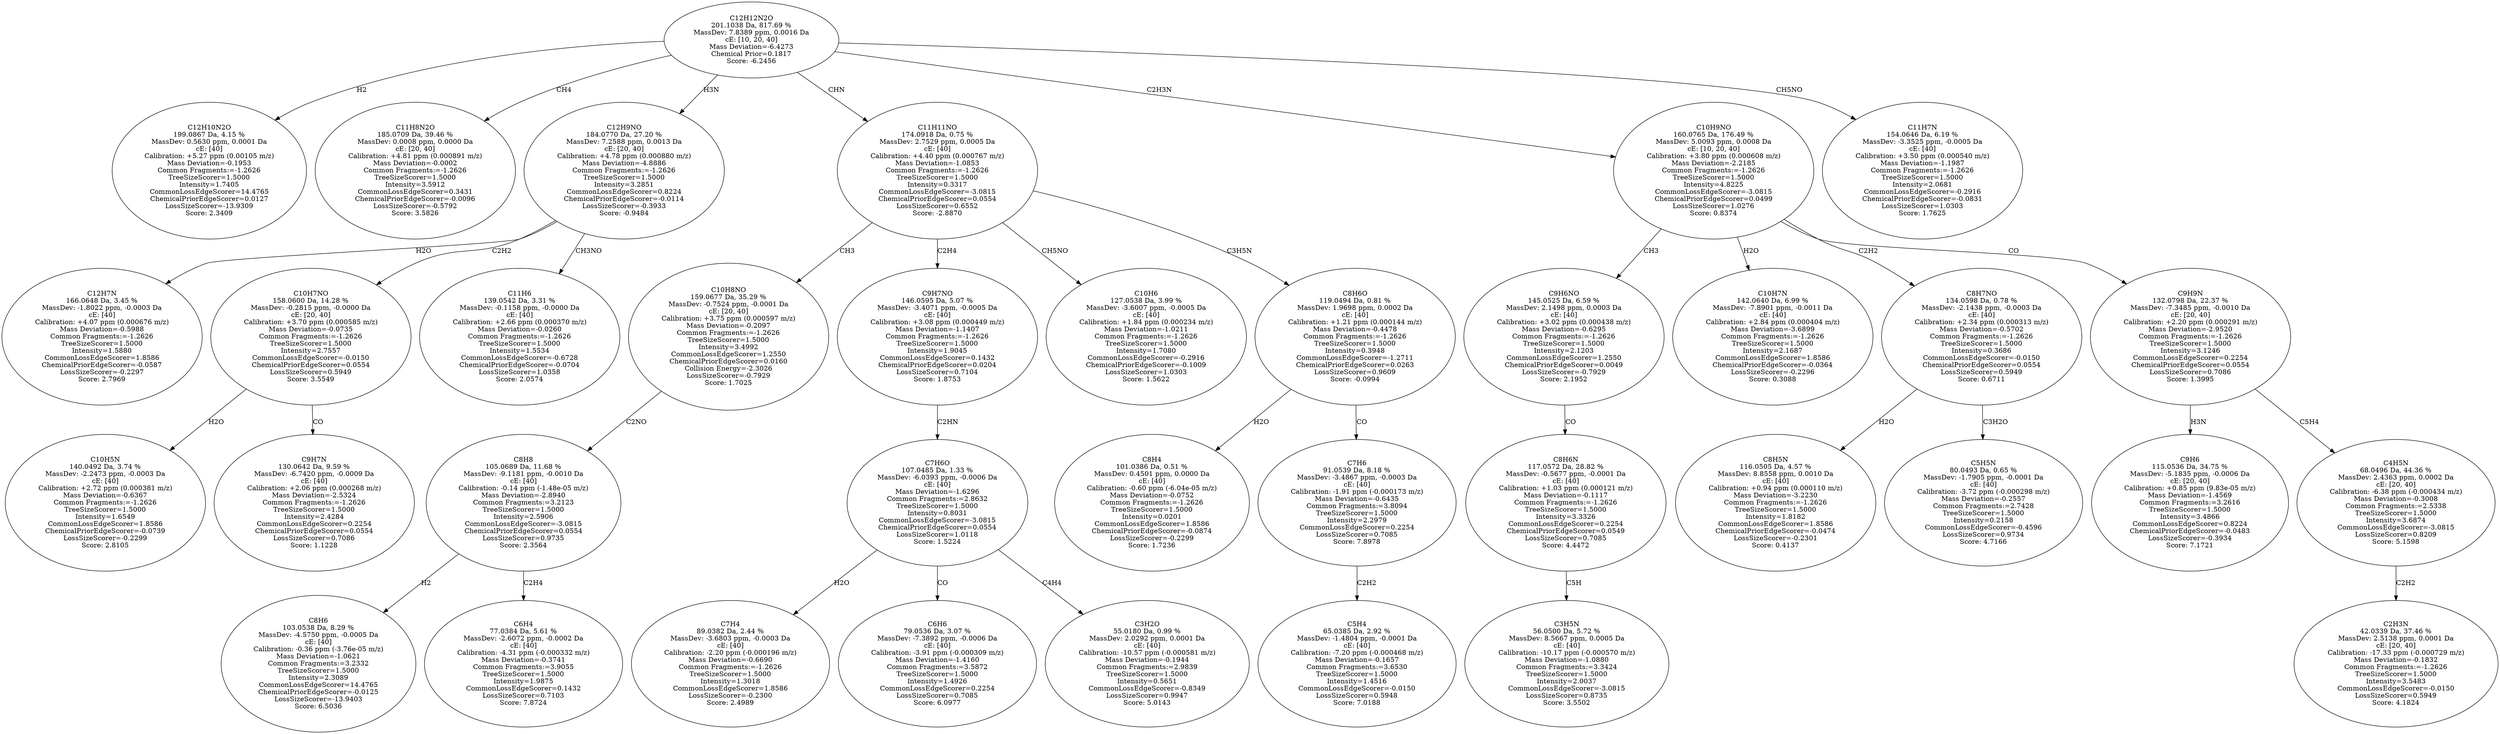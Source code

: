 strict digraph {
v1 [label="C12H10N2O\n199.0867 Da, 4.15 %\nMassDev: 0.5630 ppm, 0.0001 Da\ncE: [40]\nCalibration: +5.27 ppm (0.00105 m/z)\nMass Deviation=-0.1953\nCommon Fragments:=-1.2626\nTreeSizeScorer=1.5000\nIntensity=1.7405\nCommonLossEdgeScorer=14.4765\nChemicalPriorEdgeScorer=0.0127\nLossSizeScorer=-13.9309\nScore: 2.3409"];
v2 [label="C11H8N2O\n185.0709 Da, 39.46 %\nMassDev: 0.0008 ppm, 0.0000 Da\ncE: [20, 40]\nCalibration: +4.81 ppm (0.000891 m/z)\nMass Deviation=-0.0002\nCommon Fragments:=-1.2626\nTreeSizeScorer=1.5000\nIntensity=3.5912\nCommonLossEdgeScorer=0.3431\nChemicalPriorEdgeScorer=-0.0096\nLossSizeScorer=-0.5792\nScore: 3.5826"];
v3 [label="C12H7N\n166.0648 Da, 3.45 %\nMassDev: -1.8022 ppm, -0.0003 Da\ncE: [40]\nCalibration: +4.07 ppm (0.000676 m/z)\nMass Deviation=-0.5988\nCommon Fragments:=-1.2626\nTreeSizeScorer=1.5000\nIntensity=1.5880\nCommonLossEdgeScorer=1.8586\nChemicalPriorEdgeScorer=-0.0587\nLossSizeScorer=-0.2297\nScore: 2.7969"];
v4 [label="C10H5N\n140.0492 Da, 3.74 %\nMassDev: -2.2473 ppm, -0.0003 Da\ncE: [40]\nCalibration: +2.72 ppm (0.000381 m/z)\nMass Deviation=-0.6367\nCommon Fragments:=-1.2626\nTreeSizeScorer=1.5000\nIntensity=1.6549\nCommonLossEdgeScorer=1.8586\nChemicalPriorEdgeScorer=-0.0739\nLossSizeScorer=-0.2299\nScore: 2.8105"];
v5 [label="C9H7N\n130.0642 Da, 9.59 %\nMassDev: -6.7420 ppm, -0.0009 Da\ncE: [40]\nCalibration: +2.06 ppm (0.000268 m/z)\nMass Deviation=-2.5324\nCommon Fragments:=-1.2626\nTreeSizeScorer=1.5000\nIntensity=2.4284\nCommonLossEdgeScorer=0.2254\nChemicalPriorEdgeScorer=0.0554\nLossSizeScorer=0.7086\nScore: 1.1228"];
v6 [label="C10H7NO\n158.0600 Da, 14.28 %\nMassDev: -0.2815 ppm, -0.0000 Da\ncE: [20, 40]\nCalibration: +3.70 ppm (0.000585 m/z)\nMass Deviation=-0.0735\nCommon Fragments:=-1.2626\nTreeSizeScorer=1.5000\nIntensity=2.7557\nCommonLossEdgeScorer=-0.0150\nChemicalPriorEdgeScorer=0.0554\nLossSizeScorer=0.5949\nScore: 3.5549"];
v7 [label="C11H6\n139.0542 Da, 3.31 %\nMassDev: -0.1158 ppm, -0.0000 Da\ncE: [40]\nCalibration: +2.66 ppm (0.000370 m/z)\nMass Deviation=-0.0260\nCommon Fragments:=-1.2626\nTreeSizeScorer=1.5000\nIntensity=1.5534\nCommonLossEdgeScorer=-0.6728\nChemicalPriorEdgeScorer=-0.0704\nLossSizeScorer=1.0358\nScore: 2.0574"];
v8 [label="C12H9NO\n184.0770 Da, 27.20 %\nMassDev: 7.2588 ppm, 0.0013 Da\ncE: [20, 40]\nCalibration: +4.78 ppm (0.000880 m/z)\nMass Deviation=-4.8886\nCommon Fragments:=-1.2626\nTreeSizeScorer=1.5000\nIntensity=3.2851\nCommonLossEdgeScorer=0.8224\nChemicalPriorEdgeScorer=-0.0114\nLossSizeScorer=-0.3933\nScore: -0.9484"];
v9 [label="C8H6\n103.0538 Da, 8.29 %\nMassDev: -4.5750 ppm, -0.0005 Da\ncE: [40]\nCalibration: -0.36 ppm (-3.76e-05 m/z)\nMass Deviation=-1.0621\nCommon Fragments:=3.2332\nTreeSizeScorer=1.5000\nIntensity=2.3089\nCommonLossEdgeScorer=14.4765\nChemicalPriorEdgeScorer=-0.0125\nLossSizeScorer=-13.9403\nScore: 6.5036"];
v10 [label="C6H4\n77.0384 Da, 5.61 %\nMassDev: -2.6072 ppm, -0.0002 Da\ncE: [40]\nCalibration: -4.31 ppm (-0.000332 m/z)\nMass Deviation=-0.3741\nCommon Fragments:=3.9055\nTreeSizeScorer=1.5000\nIntensity=1.9875\nCommonLossEdgeScorer=0.1432\nLossSizeScorer=0.7103\nScore: 7.8724"];
v11 [label="C8H8\n105.0689 Da, 11.68 %\nMassDev: -9.1181 ppm, -0.0010 Da\ncE: [40]\nCalibration: -0.14 ppm (-1.48e-05 m/z)\nMass Deviation=-2.8940\nCommon Fragments:=3.2123\nTreeSizeScorer=1.5000\nIntensity=2.5906\nCommonLossEdgeScorer=-3.0815\nChemicalPriorEdgeScorer=0.0554\nLossSizeScorer=0.9735\nScore: 2.3564"];
v12 [label="C10H8NO\n159.0677 Da, 35.29 %\nMassDev: -0.7524 ppm, -0.0001 Da\ncE: [20, 40]\nCalibration: +3.75 ppm (0.000597 m/z)\nMass Deviation=-0.2097\nCommon Fragments:=-1.2626\nTreeSizeScorer=1.5000\nIntensity=3.4992\nCommonLossEdgeScorer=1.2550\nChemicalPriorEdgeScorer=0.0160\nCollision Energy=-2.3026\nLossSizeScorer=-0.7929\nScore: 1.7025"];
v13 [label="C7H4\n89.0382 Da, 2.44 %\nMassDev: -3.6803 ppm, -0.0003 Da\ncE: [40]\nCalibration: -2.20 ppm (-0.000196 m/z)\nMass Deviation=-0.6690\nCommon Fragments:=-1.2626\nTreeSizeScorer=1.5000\nIntensity=1.3018\nCommonLossEdgeScorer=1.8586\nLossSizeScorer=-0.2300\nScore: 2.4989"];
v14 [label="C6H6\n79.0536 Da, 3.07 %\nMassDev: -7.3892 ppm, -0.0006 Da\ncE: [40]\nCalibration: -3.91 ppm (-0.000309 m/z)\nMass Deviation=-1.4160\nCommon Fragments:=3.5872\nTreeSizeScorer=1.5000\nIntensity=1.4926\nCommonLossEdgeScorer=0.2254\nLossSizeScorer=0.7085\nScore: 6.0977"];
v15 [label="C3H2O\n55.0180 Da, 0.99 %\nMassDev: 2.0292 ppm, 0.0001 Da\ncE: [40]\nCalibration: -10.57 ppm (-0.000581 m/z)\nMass Deviation=-0.1944\nCommon Fragments:=2.9839\nTreeSizeScorer=1.5000\nIntensity=0.5651\nCommonLossEdgeScorer=-0.8349\nLossSizeScorer=0.9947\nScore: 5.0143"];
v16 [label="C7H6O\n107.0485 Da, 1.33 %\nMassDev: -6.0393 ppm, -0.0006 Da\ncE: [40]\nMass Deviation=-1.6296\nCommon Fragments:=2.8632\nTreeSizeScorer=1.5000\nIntensity=0.8031\nCommonLossEdgeScorer=-3.0815\nChemicalPriorEdgeScorer=0.0554\nLossSizeScorer=1.0118\nScore: 1.5224"];
v17 [label="C9H7NO\n146.0595 Da, 5.07 %\nMassDev: -3.4071 ppm, -0.0005 Da\ncE: [40]\nCalibration: +3.08 ppm (0.000449 m/z)\nMass Deviation=-1.1407\nCommon Fragments:=-1.2626\nTreeSizeScorer=1.5000\nIntensity=1.9045\nCommonLossEdgeScorer=0.1432\nChemicalPriorEdgeScorer=0.0204\nLossSizeScorer=0.7104\nScore: 1.8753"];
v18 [label="C10H6\n127.0538 Da, 3.99 %\nMassDev: -3.6007 ppm, -0.0005 Da\ncE: [40]\nCalibration: +1.84 ppm (0.000234 m/z)\nMass Deviation=-1.0211\nCommon Fragments:=-1.2626\nTreeSizeScorer=1.5000\nIntensity=1.7080\nCommonLossEdgeScorer=-0.2916\nChemicalPriorEdgeScorer=-0.1009\nLossSizeScorer=1.0303\nScore: 1.5622"];
v19 [label="C8H4\n101.0386 Da, 0.51 %\nMassDev: 0.4501 ppm, 0.0000 Da\ncE: [40]\nCalibration: -0.60 ppm (-6.04e-05 m/z)\nMass Deviation=-0.0752\nCommon Fragments:=-1.2626\nTreeSizeScorer=1.5000\nIntensity=0.0201\nCommonLossEdgeScorer=1.8586\nChemicalPriorEdgeScorer=-0.0874\nLossSizeScorer=-0.2299\nScore: 1.7236"];
v20 [label="C5H4\n65.0385 Da, 2.92 %\nMassDev: -1.4804 ppm, -0.0001 Da\ncE: [40]\nCalibration: -7.20 ppm (-0.000468 m/z)\nMass Deviation=-0.1657\nCommon Fragments:=3.6530\nTreeSizeScorer=1.5000\nIntensity=1.4516\nCommonLossEdgeScorer=-0.0150\nLossSizeScorer=0.5948\nScore: 7.0188"];
v21 [label="C7H6\n91.0539 Da, 8.18 %\nMassDev: -3.4867 ppm, -0.0003 Da\ncE: [40]\nCalibration: -1.91 ppm (-0.000173 m/z)\nMass Deviation=-0.6435\nCommon Fragments:=3.8094\nTreeSizeScorer=1.5000\nIntensity=2.2979\nCommonLossEdgeScorer=0.2254\nLossSizeScorer=0.7085\nScore: 7.8978"];
v22 [label="C8H6O\n119.0494 Da, 0.81 %\nMassDev: 1.9698 ppm, 0.0002 Da\ncE: [40]\nCalibration: +1.21 ppm (0.000144 m/z)\nMass Deviation=-0.4478\nCommon Fragments:=-1.2626\nTreeSizeScorer=1.5000\nIntensity=0.3948\nCommonLossEdgeScorer=-1.2711\nChemicalPriorEdgeScorer=0.0263\nLossSizeScorer=0.9609\nScore: -0.0994"];
v23 [label="C11H11NO\n174.0918 Da, 0.75 %\nMassDev: 2.7529 ppm, 0.0005 Da\ncE: [40]\nCalibration: +4.40 ppm (0.000767 m/z)\nMass Deviation=-1.0853\nCommon Fragments:=-1.2626\nTreeSizeScorer=1.5000\nIntensity=0.3317\nCommonLossEdgeScorer=-3.0815\nChemicalPriorEdgeScorer=0.0554\nLossSizeScorer=0.6552\nScore: -2.8870"];
v24 [label="C3H5N\n56.0500 Da, 5.72 %\nMassDev: 8.5667 ppm, 0.0005 Da\ncE: [40]\nCalibration: -10.17 ppm (-0.000570 m/z)\nMass Deviation=-1.0880\nCommon Fragments:=3.3424\nTreeSizeScorer=1.5000\nIntensity=2.0037\nCommonLossEdgeScorer=-3.0815\nLossSizeScorer=0.8735\nScore: 3.5502"];
v25 [label="C8H6N\n117.0572 Da, 28.82 %\nMassDev: -0.5677 ppm, -0.0001 Da\ncE: [40]\nCalibration: +1.03 ppm (0.000121 m/z)\nMass Deviation=-0.1117\nCommon Fragments:=-1.2626\nTreeSizeScorer=1.5000\nIntensity=3.3326\nCommonLossEdgeScorer=0.2254\nChemicalPriorEdgeScorer=0.0549\nLossSizeScorer=0.7085\nScore: 4.4472"];
v26 [label="C9H6NO\n145.0525 Da, 6.59 %\nMassDev: 2.1498 ppm, 0.0003 Da\ncE: [40]\nCalibration: +3.02 ppm (0.000438 m/z)\nMass Deviation=-0.6295\nCommon Fragments:=-1.2626\nTreeSizeScorer=1.5000\nIntensity=2.1203\nCommonLossEdgeScorer=1.2550\nChemicalPriorEdgeScorer=0.0049\nLossSizeScorer=-0.7929\nScore: 2.1952"];
v27 [label="C10H7N\n142.0640 Da, 6.99 %\nMassDev: -7.8901 ppm, -0.0011 Da\ncE: [40]\nCalibration: +2.84 ppm (0.000404 m/z)\nMass Deviation=-3.6899\nCommon Fragments:=-1.2626\nTreeSizeScorer=1.5000\nIntensity=2.1687\nCommonLossEdgeScorer=1.8586\nChemicalPriorEdgeScorer=-0.0364\nLossSizeScorer=-0.2296\nScore: 0.3088"];
v28 [label="C8H5N\n116.0505 Da, 4.57 %\nMassDev: 8.8558 ppm, 0.0010 Da\ncE: [40]\nCalibration: +0.94 ppm (0.000110 m/z)\nMass Deviation=-3.2230\nCommon Fragments:=-1.2626\nTreeSizeScorer=1.5000\nIntensity=1.8182\nCommonLossEdgeScorer=1.8586\nChemicalPriorEdgeScorer=-0.0474\nLossSizeScorer=-0.2301\nScore: 0.4137"];
v29 [label="C5H5N\n80.0493 Da, 0.65 %\nMassDev: -1.7905 ppm, -0.0001 Da\ncE: [40]\nCalibration: -3.72 ppm (-0.000298 m/z)\nMass Deviation=-0.2557\nCommon Fragments:=2.7428\nTreeSizeScorer=1.5000\nIntensity=0.2158\nCommonLossEdgeScorer=-0.4596\nLossSizeScorer=0.9734\nScore: 4.7166"];
v30 [label="C8H7NO\n134.0598 Da, 0.78 %\nMassDev: -2.1438 ppm, -0.0003 Da\ncE: [40]\nCalibration: +2.34 ppm (0.000313 m/z)\nMass Deviation=-0.5702\nCommon Fragments:=-1.2626\nTreeSizeScorer=1.5000\nIntensity=0.3686\nCommonLossEdgeScorer=-0.0150\nChemicalPriorEdgeScorer=0.0554\nLossSizeScorer=0.5949\nScore: 0.6711"];
v31 [label="C9H6\n115.0536 Da, 34.75 %\nMassDev: -5.1835 ppm, -0.0006 Da\ncE: [20, 40]\nCalibration: +0.85 ppm (9.83e-05 m/z)\nMass Deviation=-1.4569\nCommon Fragments:=3.2616\nTreeSizeScorer=1.5000\nIntensity=3.4866\nCommonLossEdgeScorer=0.8224\nChemicalPriorEdgeScorer=-0.0483\nLossSizeScorer=-0.3934\nScore: 7.1721"];
v32 [label="C2H3N\n42.0339 Da, 37.46 %\nMassDev: 2.5138 ppm, 0.0001 Da\ncE: [20, 40]\nCalibration: -17.33 ppm (-0.000729 m/z)\nMass Deviation=-0.1832\nCommon Fragments:=-1.2626\nTreeSizeScorer=1.5000\nIntensity=3.5483\nCommonLossEdgeScorer=-0.0150\nLossSizeScorer=0.5949\nScore: 4.1824"];
v33 [label="C4H5N\n68.0496 Da, 44.36 %\nMassDev: 2.4363 ppm, 0.0002 Da\ncE: [20, 40]\nCalibration: -6.38 ppm (-0.000434 m/z)\nMass Deviation=-0.3008\nCommon Fragments:=2.5338\nTreeSizeScorer=1.5000\nIntensity=3.6874\nCommonLossEdgeScorer=-3.0815\nLossSizeScorer=0.8209\nScore: 5.1598"];
v34 [label="C9H9N\n132.0798 Da, 22.37 %\nMassDev: -7.3485 ppm, -0.0010 Da\ncE: [20, 40]\nCalibration: +2.20 ppm (0.000291 m/z)\nMass Deviation=-2.9520\nCommon Fragments:=-1.2626\nTreeSizeScorer=1.5000\nIntensity=3.1246\nCommonLossEdgeScorer=0.2254\nChemicalPriorEdgeScorer=0.0554\nLossSizeScorer=0.7086\nScore: 1.3995"];
v35 [label="C10H9NO\n160.0765 Da, 176.49 %\nMassDev: 5.0093 ppm, 0.0008 Da\ncE: [10, 20, 40]\nCalibration: +3.80 ppm (0.000608 m/z)\nMass Deviation=-2.2185\nCommon Fragments:=-1.2626\nTreeSizeScorer=1.5000\nIntensity=4.8225\nCommonLossEdgeScorer=-3.0815\nChemicalPriorEdgeScorer=0.0499\nLossSizeScorer=1.0276\nScore: 0.8374"];
v36 [label="C11H7N\n154.0646 Da, 6.19 %\nMassDev: -3.3525 ppm, -0.0005 Da\ncE: [40]\nCalibration: +3.50 ppm (0.000540 m/z)\nMass Deviation=-1.1987\nCommon Fragments:=-1.2626\nTreeSizeScorer=1.5000\nIntensity=2.0681\nCommonLossEdgeScorer=-0.2916\nChemicalPriorEdgeScorer=-0.0831\nLossSizeScorer=1.0303\nScore: 1.7625"];
v37 [label="C12H12N2O\n201.1038 Da, 817.69 %\nMassDev: 7.8389 ppm, 0.0016 Da\ncE: [10, 20, 40]\nMass Deviation=-6.4273\nChemical Prior=0.1817\nScore: -6.2456"];
v37 -> v1 [label="H2"];
v37 -> v2 [label="CH4"];
v8 -> v3 [label="H2O"];
v6 -> v4 [label="H2O"];
v6 -> v5 [label="CO"];
v8 -> v6 [label="C2H2"];
v8 -> v7 [label="CH3NO"];
v37 -> v8 [label="H3N"];
v11 -> v9 [label="H2"];
v11 -> v10 [label="C2H4"];
v12 -> v11 [label="C2NO"];
v23 -> v12 [label="CH3"];
v16 -> v13 [label="H2O"];
v16 -> v14 [label="CO"];
v16 -> v15 [label="C4H4"];
v17 -> v16 [label="C2HN"];
v23 -> v17 [label="C2H4"];
v23 -> v18 [label="CH5NO"];
v22 -> v19 [label="H2O"];
v21 -> v20 [label="C2H2"];
v22 -> v21 [label="CO"];
v23 -> v22 [label="C3H5N"];
v37 -> v23 [label="CHN"];
v25 -> v24 [label="C5H"];
v26 -> v25 [label="CO"];
v35 -> v26 [label="CH3"];
v35 -> v27 [label="H2O"];
v30 -> v28 [label="H2O"];
v30 -> v29 [label="C3H2O"];
v35 -> v30 [label="C2H2"];
v34 -> v31 [label="H3N"];
v33 -> v32 [label="C2H2"];
v34 -> v33 [label="C5H4"];
v35 -> v34 [label="CO"];
v37 -> v35 [label="C2H3N"];
v37 -> v36 [label="CH5NO"];
}
